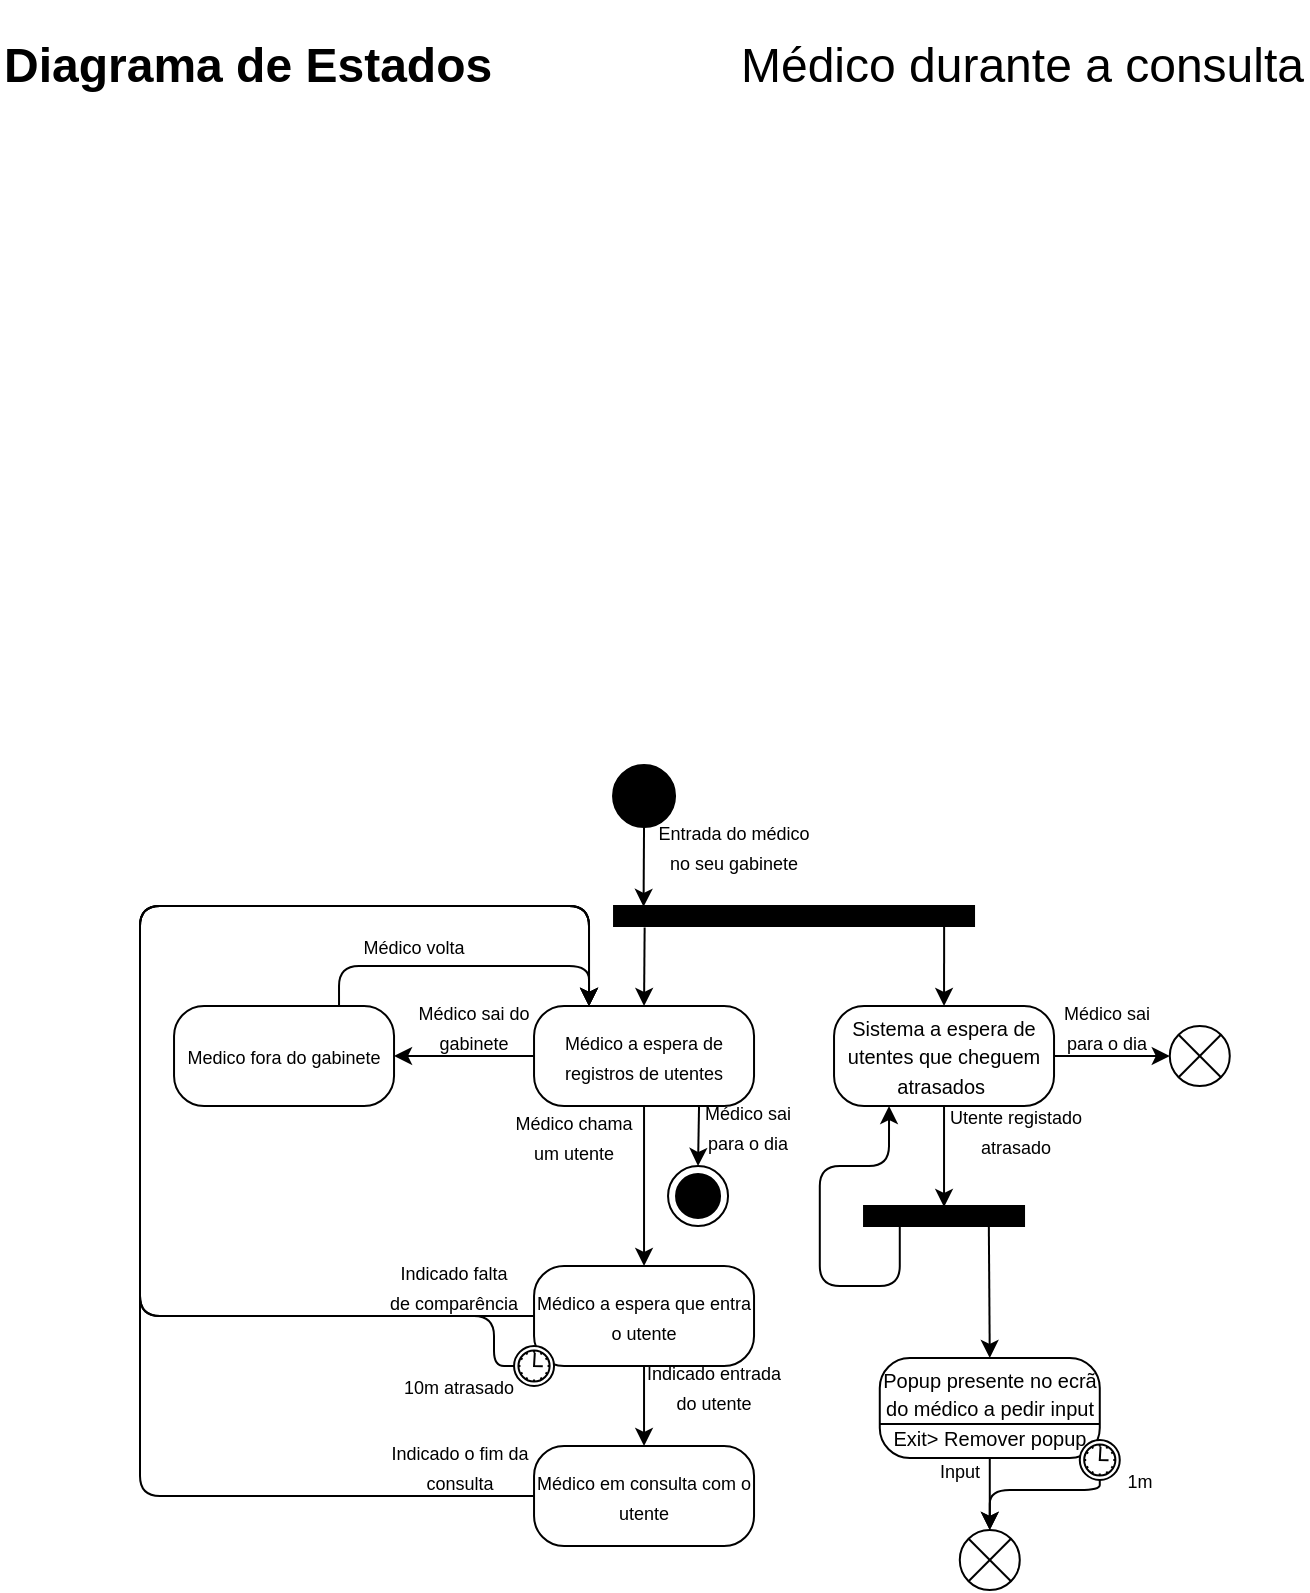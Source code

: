 <mxfile version="14.2.7" type="google"><diagram id="s666EYHD_dGYHtsoEQD3" name="Page-1"><mxGraphModel dx="1226" dy="550" grid="1" gridSize="10" guides="1" tooltips="1" connect="1" arrows="1" fold="1" page="1" pageScale="1" pageWidth="827" pageHeight="1169" math="0" shadow="0"><root><mxCell id="0"/><mxCell id="1" parent="0"/><mxCell id="N0OGd8OIisOi-W3quG3B-2" value="" style="group" parent="1" vertex="1" connectable="0"><mxGeometry x="80" y="120" width="654" height="20" as="geometry"/></mxCell><mxCell id="N0OGd8OIisOi-W3quG3B-3" value="&lt;h6&gt;&lt;font style=&quot;font-size: 24px&quot;&gt;Diagrama de Estados&lt;/font&gt;&lt;/h6&gt;" style="text;html=1;strokeColor=none;fillColor=none;align=left;verticalAlign=middle;whiteSpace=wrap;rounded=0;" parent="N0OGd8OIisOi-W3quG3B-2" vertex="1"><mxGeometry width="320" height="20" as="geometry"/></mxCell><mxCell id="N0OGd8OIisOi-W3quG3B-4" value="&lt;p&gt;&lt;font style=&quot;font-size: 24px&quot;&gt;Médico durante a consulta&lt;/font&gt;&lt;/p&gt;" style="text;html=1;strokeColor=none;fillColor=none;align=right;verticalAlign=middle;whiteSpace=wrap;rounded=0;" parent="N0OGd8OIisOi-W3quG3B-2" vertex="1"><mxGeometry x="334" width="320" height="20" as="geometry"/></mxCell><mxCell id="FdCVrEluFCUGZrL0XUuc-1" value="" style="strokeWidth=2;html=1;shape=mxgraph.flowchart.start_2;whiteSpace=wrap;fillColor=#000000;" parent="1" vertex="1"><mxGeometry x="387.02" y="480" width="30" height="30" as="geometry"/></mxCell><mxCell id="FdCVrEluFCUGZrL0XUuc-2" value="&lt;font style=&quot;font-size: 9px&quot;&gt;Médico a espera de registros de utentes&lt;/font&gt;" style="rounded=1;whiteSpace=wrap;html=1;strokeColor=#000000;fillColor=#FFFFFF;arcSize=30;" parent="1" vertex="1"><mxGeometry x="347.02" y="600" width="110" height="50" as="geometry"/></mxCell><mxCell id="FdCVrEluFCUGZrL0XUuc-3" value="" style="endArrow=classic;html=1;exitX=0.5;exitY=1;exitDx=0;exitDy=0;exitPerimeter=0;entryX=0.082;entryY=0.043;entryDx=0;entryDy=0;entryPerimeter=0;" parent="1" source="FdCVrEluFCUGZrL0XUuc-1" target="FdCVrEluFCUGZrL0XUuc-39" edge="1"><mxGeometry width="50" height="50" relative="1" as="geometry"><mxPoint x="412.02" y="480" as="sourcePoint"/><mxPoint x="427.02" y="540" as="targetPoint"/></mxGeometry></mxCell><mxCell id="FdCVrEluFCUGZrL0XUuc-4" value="&lt;font style=&quot;font-size: 9px&quot;&gt;Entrada do médico no seu gabinete&lt;/font&gt;" style="text;html=1;strokeColor=none;fillColor=none;align=center;verticalAlign=middle;whiteSpace=wrap;rounded=0;" parent="1" vertex="1"><mxGeometry x="407.02" y="510" width="80" height="20" as="geometry"/></mxCell><mxCell id="FdCVrEluFCUGZrL0XUuc-5" value="&lt;font style=&quot;font-size: 9px&quot;&gt;Médico a espera que entra o utente&lt;/font&gt;" style="rounded=1;whiteSpace=wrap;html=1;strokeColor=#000000;fillColor=#FFFFFF;arcSize=30;" parent="1" vertex="1"><mxGeometry x="347.02" y="730" width="110" height="50" as="geometry"/></mxCell><mxCell id="FdCVrEluFCUGZrL0XUuc-25" value="&lt;font size=&quot;1&quot;&gt;Sistema a espera de utentes que cheguem atrasados&amp;nbsp;&lt;/font&gt;" style="rounded=1;whiteSpace=wrap;html=1;strokeColor=#000000;fillColor=#FFFFFF;arcSize=30;" parent="1" vertex="1"><mxGeometry x="497.02" y="600" width="110" height="50" as="geometry"/></mxCell><mxCell id="FdCVrEluFCUGZrL0XUuc-26" value="&lt;font size=&quot;1&quot;&gt;Popup presente no ecrã do médico a pedir input&lt;br&gt;Exit&amp;gt; Remover popup&lt;br&gt;&lt;/font&gt;" style="rounded=1;whiteSpace=wrap;html=1;strokeColor=#000000;fillColor=#FFFFFF;arcSize=30;" parent="1" vertex="1"><mxGeometry x="519.89" y="776" width="110" height="50" as="geometry"/></mxCell><mxCell id="FdCVrEluFCUGZrL0XUuc-27" value="" style="endArrow=classic;html=1;exitX=0.5;exitY=1;exitDx=0;exitDy=0;entryX=0.05;entryY=0.5;entryDx=0;entryDy=0;entryPerimeter=0;" parent="1" source="FdCVrEluFCUGZrL0XUuc-25" target="FdCVrEluFCUGZrL0XUuc-29" edge="1"><mxGeometry width="50" height="50" relative="1" as="geometry"><mxPoint x="562.02" y="560" as="sourcePoint"/><mxPoint x="637.02" y="660" as="targetPoint"/></mxGeometry></mxCell><mxCell id="FdCVrEluFCUGZrL0XUuc-28" value="&lt;font style=&quot;font-size: 9px&quot;&gt;Utente registado atrasado&lt;/font&gt;" style="text;html=1;strokeColor=none;fillColor=none;align=center;verticalAlign=middle;whiteSpace=wrap;rounded=0;" parent="1" vertex="1"><mxGeometry x="548.02" y="652" width="80" height="20" as="geometry"/></mxCell><mxCell id="FdCVrEluFCUGZrL0XUuc-29" value="" style="html=1;points=[];perimeter=orthogonalPerimeter;fillColor=#000000;rotation=90;" parent="1" vertex="1"><mxGeometry x="547.02" y="665" width="10" height="80" as="geometry"/></mxCell><mxCell id="FdCVrEluFCUGZrL0XUuc-30" value="" style="endArrow=classic;html=1;exitX=1.053;exitY=0.22;exitDx=0;exitDy=0;entryX=0.5;entryY=0;entryDx=0;entryDy=0;exitPerimeter=0;" parent="1" source="FdCVrEluFCUGZrL0XUuc-29" target="FdCVrEluFCUGZrL0XUuc-26" edge="1"><mxGeometry width="50" height="50" relative="1" as="geometry"><mxPoint x="687.02" y="650" as="sourcePoint"/><mxPoint x="751.02" y="650" as="targetPoint"/><Array as="points"/></mxGeometry></mxCell><mxCell id="FdCVrEluFCUGZrL0XUuc-31" value="" style="endArrow=classic;html=1;exitX=0.5;exitY=1;exitDx=0;exitDy=0;entryX=0.5;entryY=0;entryDx=0;entryDy=0;entryPerimeter=0;" parent="1" source="FdCVrEluFCUGZrL0XUuc-26" target="FdCVrEluFCUGZrL0XUuc-32" edge="1"><mxGeometry width="50" height="50" relative="1" as="geometry"><mxPoint x="492.89" y="811" as="sourcePoint"/><mxPoint x="529.89" y="812" as="targetPoint"/></mxGeometry></mxCell><mxCell id="FdCVrEluFCUGZrL0XUuc-32" value="" style="verticalLabelPosition=bottom;verticalAlign=top;html=1;shape=mxgraph.flowchart.or;strokeWidth=1;" parent="1" vertex="1"><mxGeometry x="559.89" y="862" width="30" height="30" as="geometry"/></mxCell><mxCell id="FdCVrEluFCUGZrL0XUuc-33" value="" style="shape=mxgraph.bpmn.shape;html=1;verticalLabelPosition=bottom;labelBackgroundColor=#ffffff;verticalAlign=top;align=center;perimeter=ellipsePerimeter;outlineConnect=0;outline=standard;symbol=timer;" parent="1" vertex="1"><mxGeometry x="619.89" y="817" width="20" height="20" as="geometry"/></mxCell><mxCell id="FdCVrEluFCUGZrL0XUuc-34" value="" style="endArrow=none;html=1;edgeStyle=orthogonalEdgeStyle;entryX=0.5;entryY=1;entryDx=0;entryDy=0;startArrow=classic;startFill=1;exitX=0.5;exitY=0;exitDx=0;exitDy=0;exitPerimeter=0;" parent="1" source="FdCVrEluFCUGZrL0XUuc-32" target="FdCVrEluFCUGZrL0XUuc-33" edge="1"><mxGeometry relative="1" as="geometry"><mxPoint x="689.89" y="847" as="sourcePoint"/><mxPoint x="639.89" y="827" as="targetPoint"/><Array as="points"><mxPoint x="574.89" y="842"/><mxPoint x="629.89" y="842"/></Array></mxGeometry></mxCell><mxCell id="FdCVrEluFCUGZrL0XUuc-35" value="&lt;font style=&quot;font-size: 9px&quot;&gt;1m&lt;br&gt;&lt;/font&gt;" style="text;html=1;strokeColor=none;fillColor=none;align=center;verticalAlign=middle;whiteSpace=wrap;rounded=0;" parent="1" vertex="1"><mxGeometry x="639.89" y="827" width="20" height="20" as="geometry"/></mxCell><mxCell id="FdCVrEluFCUGZrL0XUuc-36" value="&lt;font style=&quot;font-size: 9px&quot;&gt;Input&lt;/font&gt;" style="text;html=1;strokeColor=none;fillColor=none;align=center;verticalAlign=middle;whiteSpace=wrap;rounded=0;" parent="1" vertex="1"><mxGeometry x="539.89" y="822" width="40" height="20" as="geometry"/></mxCell><mxCell id="FdCVrEluFCUGZrL0XUuc-37" value="" style="line;strokeWidth=1;fillColor=none;align=left;verticalAlign=middle;spacingTop=-1;spacingLeft=3;spacingRight=3;rotatable=0;labelPosition=right;points=[];portConstraint=eastwest;" parent="1" vertex="1"><mxGeometry x="519.89" y="805" width="110" height="8" as="geometry"/></mxCell><mxCell id="FdCVrEluFCUGZrL0XUuc-38" value="" style="endArrow=none;html=1;edgeStyle=orthogonalEdgeStyle;startArrow=classic;startFill=1;exitX=0.25;exitY=1;exitDx=0;exitDy=0;" parent="1" source="FdCVrEluFCUGZrL0XUuc-25" edge="1"><mxGeometry relative="1" as="geometry"><mxPoint x="589.52" y="565" as="sourcePoint"/><mxPoint x="529.89" y="710" as="targetPoint"/><Array as="points"><mxPoint x="524.89" y="680"/><mxPoint x="489.89" y="680"/><mxPoint x="489.89" y="740"/><mxPoint x="529.89" y="740"/></Array></mxGeometry></mxCell><mxCell id="FdCVrEluFCUGZrL0XUuc-39" value="" style="html=1;points=[];perimeter=orthogonalPerimeter;fillColor=#000000;" parent="1" vertex="1"><mxGeometry x="387.02" y="550" width="180" height="10" as="geometry"/></mxCell><mxCell id="FdCVrEluFCUGZrL0XUuc-40" value="" style="endArrow=classic;html=1;entryX=0.5;entryY=0;entryDx=0;entryDy=0;exitX=0.085;exitY=1.071;exitDx=0;exitDy=0;exitPerimeter=0;" parent="1" source="FdCVrEluFCUGZrL0XUuc-39" target="FdCVrEluFCUGZrL0XUuc-2" edge="1"><mxGeometry width="50" height="50" relative="1" as="geometry"><mxPoint x="427.02" y="580" as="sourcePoint"/><mxPoint x="411.78" y="560.43" as="targetPoint"/></mxGeometry></mxCell><mxCell id="FdCVrEluFCUGZrL0XUuc-41" value="" style="endArrow=classic;html=1;entryX=0.5;entryY=0;entryDx=0;entryDy=0;exitX=0.917;exitY=0.9;exitDx=0;exitDy=0;exitPerimeter=0;" parent="1" source="FdCVrEluFCUGZrL0XUuc-39" target="FdCVrEluFCUGZrL0XUuc-25" edge="1"><mxGeometry width="50" height="50" relative="1" as="geometry"><mxPoint x="537.02" y="570" as="sourcePoint"/><mxPoint x="477.02" y="571" as="targetPoint"/></mxGeometry></mxCell><mxCell id="FdCVrEluFCUGZrL0XUuc-42" value="" style="endArrow=classic;html=1;exitX=1;exitY=0.5;exitDx=0;exitDy=0;entryX=0;entryY=0.5;entryDx=0;entryDy=0;entryPerimeter=0;" parent="1" source="FdCVrEluFCUGZrL0XUuc-25" target="FdCVrEluFCUGZrL0XUuc-45" edge="1"><mxGeometry width="50" height="50" relative="1" as="geometry"><mxPoint x="551.89" y="840" as="sourcePoint"/><mxPoint x="669.89" y="670" as="targetPoint"/></mxGeometry></mxCell><mxCell id="FdCVrEluFCUGZrL0XUuc-43" value="&lt;font style=&quot;font-size: 9px&quot;&gt;Médico sai&lt;br&gt;para o dia&lt;br&gt;&lt;/font&gt;" style="text;html=1;strokeColor=none;fillColor=none;align=center;verticalAlign=middle;whiteSpace=wrap;rounded=0;" parent="1" vertex="1"><mxGeometry x="607.02" y="600" width="52.87" height="20" as="geometry"/></mxCell><mxCell id="FdCVrEluFCUGZrL0XUuc-45" value="" style="verticalLabelPosition=bottom;verticalAlign=top;html=1;shape=mxgraph.flowchart.or;strokeWidth=1;" parent="1" vertex="1"><mxGeometry x="664.89" y="610" width="30" height="30" as="geometry"/></mxCell><mxCell id="FdCVrEluFCUGZrL0XUuc-48" value="" style="endArrow=classic;html=1;entryX=0.5;entryY=0;entryDx=0;entryDy=0;exitX=0.75;exitY=1;exitDx=0;exitDy=0;" parent="1" source="FdCVrEluFCUGZrL0XUuc-2" target="FdCVrEluFCUGZrL0XUuc-51" edge="1"><mxGeometry width="50" height="50" relative="1" as="geometry"><mxPoint x="282.02" y="653.5" as="sourcePoint"/><mxPoint x="432.02" y="675.0" as="targetPoint"/></mxGeometry></mxCell><mxCell id="FdCVrEluFCUGZrL0XUuc-49" value="&lt;font style=&quot;font-size: 9px&quot;&gt;Médico sai&lt;br&gt;para o dia&lt;br&gt;&lt;/font&gt;" style="text;html=1;strokeColor=none;fillColor=none;align=center;verticalAlign=middle;whiteSpace=wrap;rounded=0;" parent="1" vertex="1"><mxGeometry x="414.02" y="650" width="80" height="20" as="geometry"/></mxCell><mxCell id="FdCVrEluFCUGZrL0XUuc-51" value="" style="ellipse;html=1;shape=endState;fillColor=#000000;" parent="1" vertex="1"><mxGeometry x="414.02" y="680" width="30" height="30" as="geometry"/></mxCell><mxCell id="FdCVrEluFCUGZrL0XUuc-52" value="" style="endArrow=classic;html=1;exitX=0;exitY=0.5;exitDx=0;exitDy=0;entryX=1;entryY=0.5;entryDx=0;entryDy=0;" parent="1" source="FdCVrEluFCUGZrL0XUuc-2" target="FdCVrEluFCUGZrL0XUuc-53" edge="1"><mxGeometry width="50" height="50" relative="1" as="geometry"><mxPoint x="439.52" y="660.0" as="sourcePoint"/><mxPoint x="317.02" y="625" as="targetPoint"/></mxGeometry></mxCell><mxCell id="FdCVrEluFCUGZrL0XUuc-53" value="&lt;font style=&quot;font-size: 9px&quot;&gt;Medico fora do gabinete&lt;/font&gt;" style="rounded=1;whiteSpace=wrap;html=1;strokeColor=#000000;fillColor=#FFFFFF;arcSize=30;" parent="1" vertex="1"><mxGeometry x="167.02" y="600" width="110" height="50" as="geometry"/></mxCell><mxCell id="FdCVrEluFCUGZrL0XUuc-54" value="&lt;font style=&quot;font-size: 9px&quot;&gt;Médico sai do&lt;br&gt;gabinete&lt;br&gt;&lt;/font&gt;" style="text;html=1;strokeColor=none;fillColor=none;align=center;verticalAlign=middle;whiteSpace=wrap;rounded=0;" parent="1" vertex="1"><mxGeometry x="277.02" y="600" width="80" height="20" as="geometry"/></mxCell><mxCell id="FdCVrEluFCUGZrL0XUuc-55" value="" style="endArrow=none;html=1;edgeStyle=orthogonalEdgeStyle;startArrow=classic;startFill=1;exitX=0.25;exitY=0;exitDx=0;exitDy=0;entryX=0.75;entryY=0;entryDx=0;entryDy=0;" parent="1" source="FdCVrEluFCUGZrL0XUuc-2" target="FdCVrEluFCUGZrL0XUuc-53" edge="1"><mxGeometry relative="1" as="geometry"><mxPoint x="384.52" y="600" as="sourcePoint"/><mxPoint x="227.02" y="560" as="targetPoint"/><Array as="points"><mxPoint x="375.02" y="580"/><mxPoint x="250.02" y="580"/></Array></mxGeometry></mxCell><mxCell id="FdCVrEluFCUGZrL0XUuc-57" value="&lt;font style=&quot;font-size: 9px&quot;&gt;Médico volta&lt;br&gt;&lt;/font&gt;" style="text;html=1;strokeColor=none;fillColor=none;align=center;verticalAlign=middle;whiteSpace=wrap;rounded=0;" parent="1" vertex="1"><mxGeometry x="247.02" y="560" width="80" height="20" as="geometry"/></mxCell><mxCell id="FdCVrEluFCUGZrL0XUuc-61" value="" style="endArrow=classic;html=1;exitX=0.5;exitY=1;exitDx=0;exitDy=0;entryX=0.5;entryY=0;entryDx=0;entryDy=0;" parent="1" source="FdCVrEluFCUGZrL0XUuc-2" target="FdCVrEluFCUGZrL0XUuc-5" edge="1"><mxGeometry width="50" height="50" relative="1" as="geometry"><mxPoint x="412.32" y="570.71" as="sourcePoint"/><mxPoint x="402.02" y="720" as="targetPoint"/></mxGeometry></mxCell><mxCell id="FdCVrEluFCUGZrL0XUuc-62" value="&lt;font style=&quot;font-size: 9px&quot;&gt;Médico chama&lt;br&gt;um utente&lt;br&gt;&lt;/font&gt;" style="text;html=1;strokeColor=none;fillColor=none;align=center;verticalAlign=middle;whiteSpace=wrap;rounded=0;" parent="1" vertex="1"><mxGeometry x="327.02" y="655" width="80" height="20" as="geometry"/></mxCell><mxCell id="FdCVrEluFCUGZrL0XUuc-65" value="" style="shape=mxgraph.bpmn.shape;html=1;verticalLabelPosition=bottom;labelBackgroundColor=#ffffff;verticalAlign=top;align=center;perimeter=ellipsePerimeter;outlineConnect=0;outline=standard;symbol=timer;" parent="1" vertex="1"><mxGeometry x="337.02" y="770" width="20" height="20" as="geometry"/></mxCell><mxCell id="FdCVrEluFCUGZrL0XUuc-66" value="" style="endArrow=none;html=1;edgeStyle=orthogonalEdgeStyle;startArrow=classic;startFill=1;entryX=0;entryY=0.5;entryDx=0;entryDy=0;exitX=0.25;exitY=0;exitDx=0;exitDy=0;" parent="1" source="FdCVrEluFCUGZrL0XUuc-2" target="FdCVrEluFCUGZrL0XUuc-5" edge="1"><mxGeometry relative="1" as="geometry"><mxPoint x="387.02" y="570" as="sourcePoint"/><mxPoint x="378.92" y="846.624" as="targetPoint"/><Array as="points"><mxPoint x="375.02" y="550"/><mxPoint x="150.02" y="550"/><mxPoint x="150.02" y="755"/></Array></mxGeometry></mxCell><mxCell id="FdCVrEluFCUGZrL0XUuc-69" value="&lt;font style=&quot;font-size: 9px&quot;&gt;Indicado falta&lt;br&gt;de comparência&lt;br&gt;&lt;/font&gt;" style="text;html=1;strokeColor=none;fillColor=none;align=center;verticalAlign=middle;whiteSpace=wrap;rounded=0;" parent="1" vertex="1"><mxGeometry x="267.02" y="730" width="80" height="20" as="geometry"/></mxCell><mxCell id="I8YRRrkz9LDX6jDMM-i6-1" value="&lt;font style=&quot;font-size: 9px&quot;&gt;10m atrasado&lt;br&gt;&lt;/font&gt;" style="text;html=1;strokeColor=none;fillColor=none;align=center;verticalAlign=middle;whiteSpace=wrap;rounded=0;" parent="1" vertex="1"><mxGeometry x="272.02" y="780" width="75" height="20" as="geometry"/></mxCell><mxCell id="I8YRRrkz9LDX6jDMM-i6-3" value="" style="endArrow=none;html=1;edgeStyle=orthogonalEdgeStyle;startArrow=classic;startFill=1;exitX=0.25;exitY=0;exitDx=0;exitDy=0;entryX=0;entryY=0.5;entryDx=0;entryDy=0;" parent="1" target="FdCVrEluFCUGZrL0XUuc-65" edge="1"><mxGeometry relative="1" as="geometry"><mxPoint x="374.52" y="600" as="sourcePoint"/><mxPoint x="307.02" y="770" as="targetPoint"/><Array as="points"><mxPoint x="374.02" y="550"/><mxPoint x="150.02" y="550"/><mxPoint x="150.02" y="755"/><mxPoint x="327.02" y="755"/><mxPoint x="327.02" y="780"/></Array></mxGeometry></mxCell><mxCell id="I8YRRrkz9LDX6jDMM-i6-4" value="" style="endArrow=classic;html=1;exitX=0.5;exitY=1;exitDx=0;exitDy=0;entryX=0.5;entryY=0;entryDx=0;entryDy=0;" parent="1" source="FdCVrEluFCUGZrL0XUuc-5" target="I8YRRrkz9LDX6jDMM-i6-5" edge="1"><mxGeometry width="50" height="50" relative="1" as="geometry"><mxPoint x="437.02" y="800" as="sourcePoint"/><mxPoint x="402.02" y="800" as="targetPoint"/></mxGeometry></mxCell><mxCell id="I8YRRrkz9LDX6jDMM-i6-5" value="&lt;font style=&quot;font-size: 9px&quot;&gt;Médico em consulta com o utente&lt;/font&gt;" style="rounded=1;whiteSpace=wrap;html=1;strokeColor=#000000;fillColor=#FFFFFF;arcSize=30;" parent="1" vertex="1"><mxGeometry x="347.02" y="820" width="110" height="50" as="geometry"/></mxCell><mxCell id="I8YRRrkz9LDX6jDMM-i6-6" value="&lt;font style=&quot;font-size: 9px&quot;&gt;Indicado entrada do utente&lt;br&gt;&lt;/font&gt;" style="text;html=1;strokeColor=none;fillColor=none;align=center;verticalAlign=middle;whiteSpace=wrap;rounded=0;" parent="1" vertex="1"><mxGeometry x="397.02" y="780" width="80" height="20" as="geometry"/></mxCell><mxCell id="I8YRRrkz9LDX6jDMM-i6-7" value="&lt;font style=&quot;font-size: 9px&quot;&gt;Indicado o fim da consulta&lt;br&gt;&lt;/font&gt;" style="text;html=1;strokeColor=none;fillColor=none;align=center;verticalAlign=middle;whiteSpace=wrap;rounded=0;" parent="1" vertex="1"><mxGeometry x="269.52" y="820" width="80" height="20" as="geometry"/></mxCell><mxCell id="I8YRRrkz9LDX6jDMM-i6-10" value="" style="endArrow=none;html=1;edgeStyle=orthogonalEdgeStyle;startArrow=classic;startFill=1;entryX=0;entryY=0.5;entryDx=0;entryDy=0;exitX=0.25;exitY=0;exitDx=0;exitDy=0;" parent="1" target="I8YRRrkz9LDX6jDMM-i6-5" edge="1"><mxGeometry relative="1" as="geometry"><mxPoint x="374.52" y="600" as="sourcePoint"/><mxPoint x="347.02" y="755.0" as="targetPoint"/><Array as="points"><mxPoint x="374.02" y="550"/><mxPoint x="150.02" y="550"/><mxPoint x="150.02" y="845"/></Array></mxGeometry></mxCell></root></mxGraphModel></diagram></mxfile>